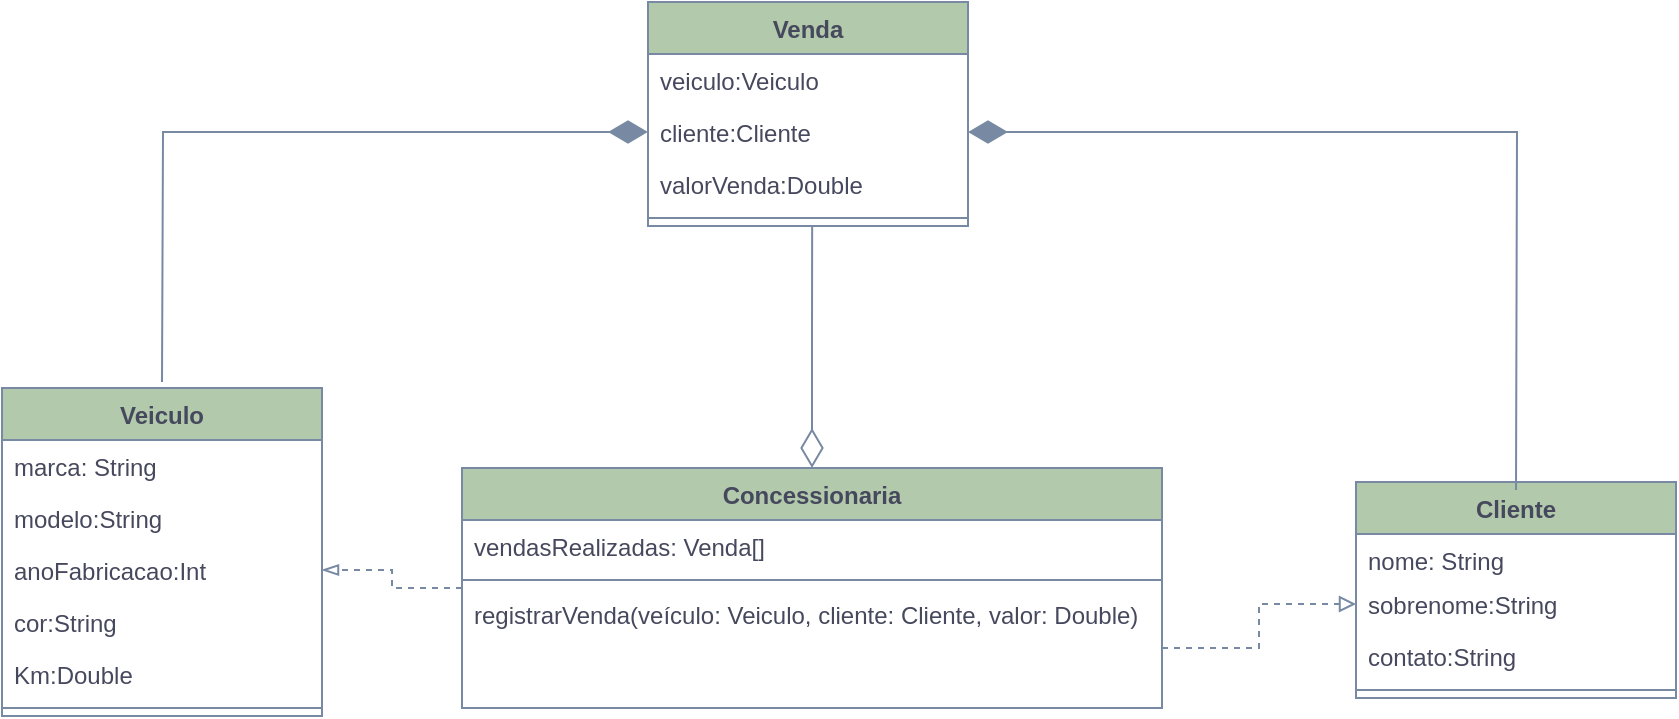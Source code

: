 <mxfile version="13.6.9" type="device"><diagram id="C5RBs43oDa-KdzZeNtuy" name="Page-1"><mxGraphModel dx="1689" dy="492" grid="1" gridSize="10" guides="1" tooltips="1" connect="1" arrows="1" fold="1" page="1" pageScale="1" pageWidth="827" pageHeight="1169" math="0" shadow="0"><root><mxCell id="WIyWlLk6GJQsqaUBKTNV-0"/><mxCell id="WIyWlLk6GJQsqaUBKTNV-1" parent="WIyWlLk6GJQsqaUBKTNV-0"/><mxCell id="dgTlWpLjz5guLGQDGWGr-24" style="edgeStyle=orthogonalEdgeStyle;rounded=0;orthogonalLoop=1;jettySize=auto;html=1;dashed=1;endArrow=blockThin;endFill=0;entryX=1;entryY=0.5;entryDx=0;entryDy=0;strokeColor=#788AA3;fontColor=#46495D;" parent="WIyWlLk6GJQsqaUBKTNV-1" source="dgTlWpLjz5guLGQDGWGr-0" target="dgTlWpLjz5guLGQDGWGr-20" edge="1"><mxGeometry relative="1" as="geometry"/></mxCell><mxCell id="dgTlWpLjz5guLGQDGWGr-8" value="Veiculo" style="swimlane;fontStyle=1;align=center;verticalAlign=top;childLayout=stackLayout;horizontal=1;startSize=26;horizontalStack=0;resizeParent=1;resizeParentMax=0;resizeLast=0;collapsible=1;marginBottom=0;fillColor=#B2C9AB;strokeColor=#788AA3;fontColor=#46495D;" parent="WIyWlLk6GJQsqaUBKTNV-1" vertex="1"><mxGeometry x="-10" y="203" width="160" height="164" as="geometry"/></mxCell><mxCell id="dgTlWpLjz5guLGQDGWGr-9" value="marca: String" style="text;strokeColor=none;fillColor=none;align=left;verticalAlign=top;spacingLeft=4;spacingRight=4;overflow=hidden;rotatable=0;points=[[0,0.5],[1,0.5]];portConstraint=eastwest;fontColor=#46495D;" parent="dgTlWpLjz5guLGQDGWGr-8" vertex="1"><mxGeometry y="26" width="160" height="26" as="geometry"/></mxCell><mxCell id="dgTlWpLjz5guLGQDGWGr-19" value="modelo:String" style="text;strokeColor=none;fillColor=none;align=left;verticalAlign=top;spacingLeft=4;spacingRight=4;overflow=hidden;rotatable=0;points=[[0,0.5],[1,0.5]];portConstraint=eastwest;fontColor=#46495D;" parent="dgTlWpLjz5guLGQDGWGr-8" vertex="1"><mxGeometry y="52" width="160" height="26" as="geometry"/></mxCell><mxCell id="dgTlWpLjz5guLGQDGWGr-20" value="anoFabricacao:Int" style="text;strokeColor=none;fillColor=none;align=left;verticalAlign=top;spacingLeft=4;spacingRight=4;overflow=hidden;rotatable=0;points=[[0,0.5],[1,0.5]];portConstraint=eastwest;fontColor=#46495D;" parent="dgTlWpLjz5guLGQDGWGr-8" vertex="1"><mxGeometry y="78" width="160" height="26" as="geometry"/></mxCell><mxCell id="dgTlWpLjz5guLGQDGWGr-18" value="cor:String" style="text;strokeColor=none;fillColor=none;align=left;verticalAlign=top;spacingLeft=4;spacingRight=4;overflow=hidden;rotatable=0;points=[[0,0.5],[1,0.5]];portConstraint=eastwest;fontColor=#46495D;" parent="dgTlWpLjz5guLGQDGWGr-8" vertex="1"><mxGeometry y="104" width="160" height="26" as="geometry"/></mxCell><mxCell id="dgTlWpLjz5guLGQDGWGr-21" value="Km:Double" style="text;strokeColor=none;fillColor=none;align=left;verticalAlign=top;spacingLeft=4;spacingRight=4;overflow=hidden;rotatable=0;points=[[0,0.5],[1,0.5]];portConstraint=eastwest;fontColor=#46495D;" parent="dgTlWpLjz5guLGQDGWGr-8" vertex="1"><mxGeometry y="130" width="160" height="26" as="geometry"/></mxCell><mxCell id="dgTlWpLjz5guLGQDGWGr-10" value="" style="line;strokeWidth=1;fillColor=none;align=left;verticalAlign=middle;spacingTop=-1;spacingLeft=3;spacingRight=3;rotatable=0;labelPosition=right;points=[];portConstraint=eastwest;strokeColor=#788AA3;fontColor=#46495D;" parent="dgTlWpLjz5guLGQDGWGr-8" vertex="1"><mxGeometry y="156" width="160" height="8" as="geometry"/></mxCell><mxCell id="dgTlWpLjz5guLGQDGWGr-38" style="edgeStyle=orthogonalEdgeStyle;rounded=0;orthogonalLoop=1;jettySize=auto;html=1;exitX=0.5;exitY=0;exitDx=0;exitDy=0;startArrow=diamondThin;startFill=0;startSize=17;endArrow=none;endFill=0;endSize=17;strokeWidth=1;entryX=0.513;entryY=1;entryDx=0;entryDy=0;entryPerimeter=0;strokeColor=#788AA3;fontColor=#46495D;" parent="WIyWlLk6GJQsqaUBKTNV-1" source="dgTlWpLjz5guLGQDGWGr-0" target="dgTlWpLjz5guLGQDGWGr-14" edge="1"><mxGeometry relative="1" as="geometry"><mxPoint x="395" y="130" as="targetPoint"/></mxGeometry></mxCell><mxCell id="dgTlWpLjz5guLGQDGWGr-0" value="Concessionaria" style="swimlane;fontStyle=1;align=center;verticalAlign=top;childLayout=stackLayout;horizontal=1;startSize=26;horizontalStack=0;resizeParent=1;resizeParentMax=0;resizeLast=0;collapsible=1;marginBottom=0;fillColor=#B2C9AB;strokeColor=#788AA3;fontColor=#46495D;" parent="WIyWlLk6GJQsqaUBKTNV-1" vertex="1"><mxGeometry x="220" y="243" width="350" height="120" as="geometry"/></mxCell><mxCell id="dgTlWpLjz5guLGQDGWGr-39" value="vendasRealizadas: Venda[]" style="text;strokeColor=none;fillColor=none;align=left;verticalAlign=top;spacingLeft=4;spacingRight=4;overflow=hidden;rotatable=0;points=[[0,0.5],[1,0.5]];portConstraint=eastwest;fontColor=#46495D;" parent="dgTlWpLjz5guLGQDGWGr-0" vertex="1"><mxGeometry y="26" width="350" height="26" as="geometry"/></mxCell><mxCell id="dgTlWpLjz5guLGQDGWGr-2" value="" style="line;strokeWidth=1;fillColor=none;align=left;verticalAlign=middle;spacingTop=-1;spacingLeft=3;spacingRight=3;rotatable=0;labelPosition=right;points=[];portConstraint=eastwest;strokeColor=#788AA3;fontColor=#46495D;" parent="dgTlWpLjz5guLGQDGWGr-0" vertex="1"><mxGeometry y="52" width="350" height="8" as="geometry"/></mxCell><mxCell id="dgTlWpLjz5guLGQDGWGr-3" value=" registrarVenda(veículo: Veiculo, cliente: Cliente, valor: Double)" style="text;strokeColor=none;fillColor=none;align=left;verticalAlign=top;spacingLeft=4;spacingRight=4;overflow=hidden;rotatable=0;points=[[0,0.5],[1,0.5]];portConstraint=eastwest;fontColor=#46495D;" parent="dgTlWpLjz5guLGQDGWGr-0" vertex="1"><mxGeometry y="60" width="350" height="60" as="geometry"/></mxCell><mxCell id="dgTlWpLjz5guLGQDGWGr-4" value="Cliente" style="swimlane;fontStyle=1;align=center;verticalAlign=top;childLayout=stackLayout;horizontal=1;startSize=26;horizontalStack=0;resizeParent=1;resizeParentMax=0;resizeLast=0;collapsible=1;marginBottom=0;fillColor=#B2C9AB;strokeColor=#788AA3;fontColor=#46495D;" parent="WIyWlLk6GJQsqaUBKTNV-1" vertex="1"><mxGeometry x="667" y="250" width="160" height="108" as="geometry"/></mxCell><mxCell id="dgTlWpLjz5guLGQDGWGr-5" value="nome: String" style="text;strokeColor=none;fillColor=none;align=left;verticalAlign=top;spacingLeft=4;spacingRight=4;overflow=hidden;rotatable=0;points=[[0,0.5],[1,0.5]];portConstraint=eastwest;fontColor=#46495D;" parent="dgTlWpLjz5guLGQDGWGr-4" vertex="1"><mxGeometry y="26" width="160" height="22" as="geometry"/></mxCell><mxCell id="dgTlWpLjz5guLGQDGWGr-16" value="sobrenome:String" style="text;strokeColor=none;fillColor=none;align=left;verticalAlign=top;spacingLeft=4;spacingRight=4;overflow=hidden;rotatable=0;points=[[0,0.5],[1,0.5]];portConstraint=eastwest;fontColor=#46495D;" parent="dgTlWpLjz5guLGQDGWGr-4" vertex="1"><mxGeometry y="48" width="160" height="26" as="geometry"/></mxCell><mxCell id="dgTlWpLjz5guLGQDGWGr-17" value="contato:String" style="text;strokeColor=none;fillColor=none;align=left;verticalAlign=top;spacingLeft=4;spacingRight=4;overflow=hidden;rotatable=0;points=[[0,0.5],[1,0.5]];portConstraint=eastwest;fontColor=#46495D;" parent="dgTlWpLjz5guLGQDGWGr-4" vertex="1"><mxGeometry y="74" width="160" height="26" as="geometry"/></mxCell><mxCell id="dgTlWpLjz5guLGQDGWGr-6" value="" style="line;strokeWidth=1;fillColor=none;align=left;verticalAlign=middle;spacingTop=-1;spacingLeft=3;spacingRight=3;rotatable=0;labelPosition=right;points=[];portConstraint=eastwest;strokeColor=#788AA3;fontColor=#46495D;" parent="dgTlWpLjz5guLGQDGWGr-4" vertex="1"><mxGeometry y="100" width="160" height="8" as="geometry"/></mxCell><mxCell id="dgTlWpLjz5guLGQDGWGr-31" style="edgeStyle=orthogonalEdgeStyle;rounded=0;orthogonalLoop=1;jettySize=auto;html=1;exitX=1;exitY=0.5;exitDx=0;exitDy=0;entryX=0;entryY=0.5;entryDx=0;entryDy=0;endArrow=block;endFill=0;dashed=1;strokeColor=#788AA3;fontColor=#46495D;" parent="WIyWlLk6GJQsqaUBKTNV-1" source="dgTlWpLjz5guLGQDGWGr-3" target="dgTlWpLjz5guLGQDGWGr-16" edge="1"><mxGeometry relative="1" as="geometry"/></mxCell><mxCell id="dgTlWpLjz5guLGQDGWGr-32" style="edgeStyle=orthogonalEdgeStyle;rounded=0;orthogonalLoop=1;jettySize=auto;html=1;endArrow=none;endFill=0;strokeWidth=1;endSize=17;startArrow=diamondThin;startFill=1;startSize=17;exitX=0;exitY=0.5;exitDx=0;exitDy=0;strokeColor=#788AA3;fontColor=#46495D;" parent="WIyWlLk6GJQsqaUBKTNV-1" source="dgTlWpLjz5guLGQDGWGr-13" edge="1"><mxGeometry relative="1" as="geometry"><mxPoint x="300" y="78" as="sourcePoint"/><mxPoint x="70" y="200" as="targetPoint"/></mxGeometry></mxCell><mxCell id="dgTlWpLjz5guLGQDGWGr-12" value="Venda" style="swimlane;fontStyle=1;align=center;verticalAlign=top;childLayout=stackLayout;horizontal=1;startSize=26;horizontalStack=0;resizeParent=1;resizeParentMax=0;resizeLast=0;collapsible=1;marginBottom=0;fillColor=#B2C9AB;strokeColor=#788AA3;fontColor=#46495D;" parent="WIyWlLk6GJQsqaUBKTNV-1" vertex="1"><mxGeometry x="313" y="10" width="160" height="112" as="geometry"/></mxCell><mxCell id="dgTlWpLjz5guLGQDGWGr-22" value="veiculo:Veiculo" style="text;strokeColor=none;fillColor=none;align=left;verticalAlign=top;spacingLeft=4;spacingRight=4;overflow=hidden;rotatable=0;points=[[0,0.5],[1,0.5]];portConstraint=eastwest;fontColor=#46495D;" parent="dgTlWpLjz5guLGQDGWGr-12" vertex="1"><mxGeometry y="26" width="160" height="26" as="geometry"/></mxCell><mxCell id="dgTlWpLjz5guLGQDGWGr-13" value="cliente:Cliente" style="text;strokeColor=none;fillColor=none;align=left;verticalAlign=top;spacingLeft=4;spacingRight=4;overflow=hidden;rotatable=0;points=[[0,0.5],[1,0.5]];portConstraint=eastwest;fontColor=#46495D;" parent="dgTlWpLjz5guLGQDGWGr-12" vertex="1"><mxGeometry y="52" width="160" height="26" as="geometry"/></mxCell><mxCell id="dgTlWpLjz5guLGQDGWGr-23" value="valorVenda:Double" style="text;strokeColor=none;fillColor=none;align=left;verticalAlign=top;spacingLeft=4;spacingRight=4;overflow=hidden;rotatable=0;points=[[0,0.5],[1,0.5]];portConstraint=eastwest;fontColor=#46495D;" parent="dgTlWpLjz5guLGQDGWGr-12" vertex="1"><mxGeometry y="78" width="160" height="26" as="geometry"/></mxCell><mxCell id="dgTlWpLjz5guLGQDGWGr-14" value="" style="line;strokeWidth=1;fillColor=none;align=left;verticalAlign=middle;spacingTop=-1;spacingLeft=3;spacingRight=3;rotatable=0;labelPosition=right;points=[];portConstraint=eastwest;strokeColor=#788AA3;fontColor=#46495D;" parent="dgTlWpLjz5guLGQDGWGr-12" vertex="1"><mxGeometry y="104" width="160" height="8" as="geometry"/></mxCell><mxCell id="dgTlWpLjz5guLGQDGWGr-33" style="edgeStyle=orthogonalEdgeStyle;rounded=0;orthogonalLoop=1;jettySize=auto;html=1;entryX=0.5;entryY=0;entryDx=0;entryDy=0;endArrow=none;endFill=0;endSize=17;strokeWidth=1;startArrow=diamondThin;startFill=1;startSize=17;exitX=1;exitY=0.5;exitDx=0;exitDy=0;strokeColor=#788AA3;fontColor=#46495D;" parent="WIyWlLk6GJQsqaUBKTNV-1" source="dgTlWpLjz5guLGQDGWGr-13" edge="1"><mxGeometry relative="1" as="geometry"><mxPoint x="470" y="79" as="sourcePoint"/><mxPoint x="747" y="254" as="targetPoint"/></mxGeometry></mxCell></root></mxGraphModel></diagram></mxfile>
